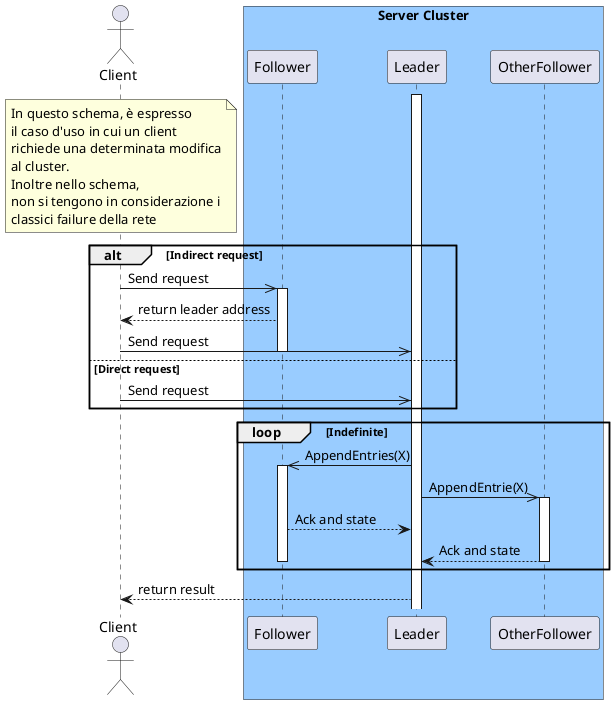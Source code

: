 @startuml
    
  actor "Client"  
  box "Server Cluster" #99CCFF
  participant "Follower" as Follower
  participant "Leader" as Leader
  participant "OtherFollower" as OtherFollower
	end box
  activate Leader

  note Over Client 
    In questo schema, è espresso 
    il caso d'uso in cui un client 
    richiede una determinata modifica
    al cluster.
    Inoltre nello schema,
    non si tengono in considerazione i
    classici failure della rete
  end note
  'note over Follower: Check if OtherFollower exists
  alt Indirect request
  Client ->> Follower : Send request 
  activate Follower
  Follower --> Client : return leader address
  Client ->> Leader : Send request

  deactivate Follower
  else Direct request
  Client ->> Leader : Send request
  end group

  loop Indefinite
    Leader ->> Follower : AppendEntries(X)
    activate Follower
    Leader ->> OtherFollower : AppendEntrie(X)
    activate OtherFollower
    Follower --> Leader : Ack and state
    OtherFollower --> Leader : Ack and state
    deactivate Follower
    deactivate OtherFollower
  end group

  Leader --> Client : return result

  /'Follower->Leader: findOtherFollower(OtherFollowerId)
  Leader->Leader: lookup(OtherFollowerId)

  '  alt OtherFollower found
  Leader-->Follower: OtherFollower
  ' else not found
  Leader-->Follower: null
  Follower->Leader: createOtherFollower(OtherFollowerId, contentURL)
  Leader->OtherFollower: new(OtherFollowerId, contentURL)
  activate OtherFollower
  Leader-->Follower: OtherFollower

  Follower->Leader: loadMetadata()
    '   note over Leader
    '       Download and parse manifest, save in db
    '   end note
  Leader-->Follower: onTracksAvailable
  Leader-->Follower: onDownloadMetadata
  '    note over Follower: * See //track-selection// flow
  ' end group

  '  note over Follower: app is ready to start downloading
  Follower->OtherFollower: startDownload()'/


@enduml